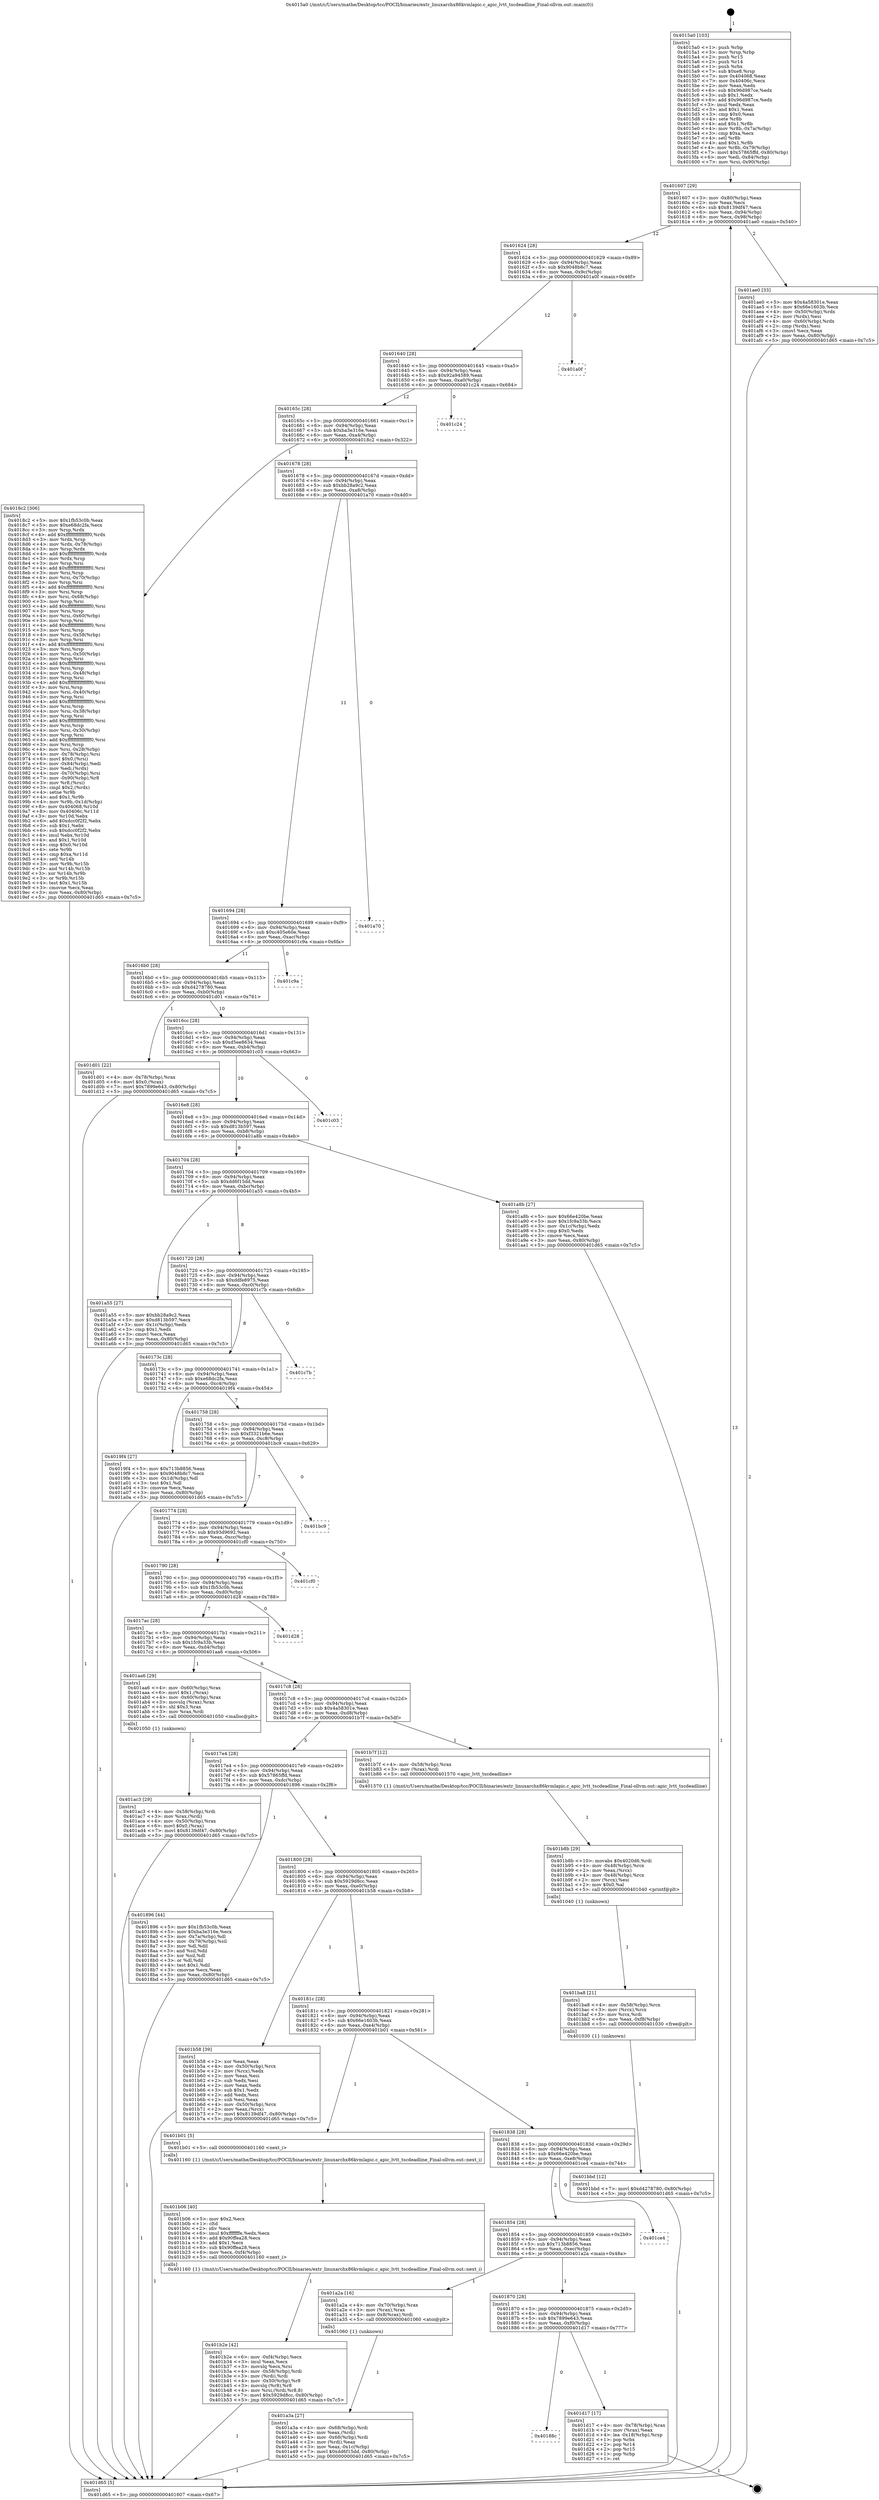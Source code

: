 digraph "0x4015a0" {
  label = "0x4015a0 (/mnt/c/Users/mathe/Desktop/tcc/POCII/binaries/extr_linuxarchx86kvmlapic.c_apic_lvtt_tscdeadline_Final-ollvm.out::main(0))"
  labelloc = "t"
  node[shape=record]

  Entry [label="",width=0.3,height=0.3,shape=circle,fillcolor=black,style=filled]
  "0x401607" [label="{
     0x401607 [29]\l
     | [instrs]\l
     &nbsp;&nbsp;0x401607 \<+3\>: mov -0x80(%rbp),%eax\l
     &nbsp;&nbsp;0x40160a \<+2\>: mov %eax,%ecx\l
     &nbsp;&nbsp;0x40160c \<+6\>: sub $0x8139df47,%ecx\l
     &nbsp;&nbsp;0x401612 \<+6\>: mov %eax,-0x94(%rbp)\l
     &nbsp;&nbsp;0x401618 \<+6\>: mov %ecx,-0x98(%rbp)\l
     &nbsp;&nbsp;0x40161e \<+6\>: je 0000000000401ae0 \<main+0x540\>\l
  }"]
  "0x401ae0" [label="{
     0x401ae0 [33]\l
     | [instrs]\l
     &nbsp;&nbsp;0x401ae0 \<+5\>: mov $0x4a58301e,%eax\l
     &nbsp;&nbsp;0x401ae5 \<+5\>: mov $0x66e1603b,%ecx\l
     &nbsp;&nbsp;0x401aea \<+4\>: mov -0x50(%rbp),%rdx\l
     &nbsp;&nbsp;0x401aee \<+2\>: mov (%rdx),%esi\l
     &nbsp;&nbsp;0x401af0 \<+4\>: mov -0x60(%rbp),%rdx\l
     &nbsp;&nbsp;0x401af4 \<+2\>: cmp (%rdx),%esi\l
     &nbsp;&nbsp;0x401af6 \<+3\>: cmovl %ecx,%eax\l
     &nbsp;&nbsp;0x401af9 \<+3\>: mov %eax,-0x80(%rbp)\l
     &nbsp;&nbsp;0x401afc \<+5\>: jmp 0000000000401d65 \<main+0x7c5\>\l
  }"]
  "0x401624" [label="{
     0x401624 [28]\l
     | [instrs]\l
     &nbsp;&nbsp;0x401624 \<+5\>: jmp 0000000000401629 \<main+0x89\>\l
     &nbsp;&nbsp;0x401629 \<+6\>: mov -0x94(%rbp),%eax\l
     &nbsp;&nbsp;0x40162f \<+5\>: sub $0x9048b8c7,%eax\l
     &nbsp;&nbsp;0x401634 \<+6\>: mov %eax,-0x9c(%rbp)\l
     &nbsp;&nbsp;0x40163a \<+6\>: je 0000000000401a0f \<main+0x46f\>\l
  }"]
  Exit [label="",width=0.3,height=0.3,shape=circle,fillcolor=black,style=filled,peripheries=2]
  "0x401a0f" [label="{
     0x401a0f\l
  }", style=dashed]
  "0x401640" [label="{
     0x401640 [28]\l
     | [instrs]\l
     &nbsp;&nbsp;0x401640 \<+5\>: jmp 0000000000401645 \<main+0xa5\>\l
     &nbsp;&nbsp;0x401645 \<+6\>: mov -0x94(%rbp),%eax\l
     &nbsp;&nbsp;0x40164b \<+5\>: sub $0x92a94589,%eax\l
     &nbsp;&nbsp;0x401650 \<+6\>: mov %eax,-0xa0(%rbp)\l
     &nbsp;&nbsp;0x401656 \<+6\>: je 0000000000401c24 \<main+0x684\>\l
  }"]
  "0x40188c" [label="{
     0x40188c\l
  }", style=dashed]
  "0x401c24" [label="{
     0x401c24\l
  }", style=dashed]
  "0x40165c" [label="{
     0x40165c [28]\l
     | [instrs]\l
     &nbsp;&nbsp;0x40165c \<+5\>: jmp 0000000000401661 \<main+0xc1\>\l
     &nbsp;&nbsp;0x401661 \<+6\>: mov -0x94(%rbp),%eax\l
     &nbsp;&nbsp;0x401667 \<+5\>: sub $0xba3e316e,%eax\l
     &nbsp;&nbsp;0x40166c \<+6\>: mov %eax,-0xa4(%rbp)\l
     &nbsp;&nbsp;0x401672 \<+6\>: je 00000000004018c2 \<main+0x322\>\l
  }"]
  "0x401d17" [label="{
     0x401d17 [17]\l
     | [instrs]\l
     &nbsp;&nbsp;0x401d17 \<+4\>: mov -0x78(%rbp),%rax\l
     &nbsp;&nbsp;0x401d1b \<+2\>: mov (%rax),%eax\l
     &nbsp;&nbsp;0x401d1d \<+4\>: lea -0x18(%rbp),%rsp\l
     &nbsp;&nbsp;0x401d21 \<+1\>: pop %rbx\l
     &nbsp;&nbsp;0x401d22 \<+2\>: pop %r14\l
     &nbsp;&nbsp;0x401d24 \<+2\>: pop %r15\l
     &nbsp;&nbsp;0x401d26 \<+1\>: pop %rbp\l
     &nbsp;&nbsp;0x401d27 \<+1\>: ret\l
  }"]
  "0x4018c2" [label="{
     0x4018c2 [306]\l
     | [instrs]\l
     &nbsp;&nbsp;0x4018c2 \<+5\>: mov $0x1fb53c0b,%eax\l
     &nbsp;&nbsp;0x4018c7 \<+5\>: mov $0xe68dc2fa,%ecx\l
     &nbsp;&nbsp;0x4018cc \<+3\>: mov %rsp,%rdx\l
     &nbsp;&nbsp;0x4018cf \<+4\>: add $0xfffffffffffffff0,%rdx\l
     &nbsp;&nbsp;0x4018d3 \<+3\>: mov %rdx,%rsp\l
     &nbsp;&nbsp;0x4018d6 \<+4\>: mov %rdx,-0x78(%rbp)\l
     &nbsp;&nbsp;0x4018da \<+3\>: mov %rsp,%rdx\l
     &nbsp;&nbsp;0x4018dd \<+4\>: add $0xfffffffffffffff0,%rdx\l
     &nbsp;&nbsp;0x4018e1 \<+3\>: mov %rdx,%rsp\l
     &nbsp;&nbsp;0x4018e4 \<+3\>: mov %rsp,%rsi\l
     &nbsp;&nbsp;0x4018e7 \<+4\>: add $0xfffffffffffffff0,%rsi\l
     &nbsp;&nbsp;0x4018eb \<+3\>: mov %rsi,%rsp\l
     &nbsp;&nbsp;0x4018ee \<+4\>: mov %rsi,-0x70(%rbp)\l
     &nbsp;&nbsp;0x4018f2 \<+3\>: mov %rsp,%rsi\l
     &nbsp;&nbsp;0x4018f5 \<+4\>: add $0xfffffffffffffff0,%rsi\l
     &nbsp;&nbsp;0x4018f9 \<+3\>: mov %rsi,%rsp\l
     &nbsp;&nbsp;0x4018fc \<+4\>: mov %rsi,-0x68(%rbp)\l
     &nbsp;&nbsp;0x401900 \<+3\>: mov %rsp,%rsi\l
     &nbsp;&nbsp;0x401903 \<+4\>: add $0xfffffffffffffff0,%rsi\l
     &nbsp;&nbsp;0x401907 \<+3\>: mov %rsi,%rsp\l
     &nbsp;&nbsp;0x40190a \<+4\>: mov %rsi,-0x60(%rbp)\l
     &nbsp;&nbsp;0x40190e \<+3\>: mov %rsp,%rsi\l
     &nbsp;&nbsp;0x401911 \<+4\>: add $0xfffffffffffffff0,%rsi\l
     &nbsp;&nbsp;0x401915 \<+3\>: mov %rsi,%rsp\l
     &nbsp;&nbsp;0x401918 \<+4\>: mov %rsi,-0x58(%rbp)\l
     &nbsp;&nbsp;0x40191c \<+3\>: mov %rsp,%rsi\l
     &nbsp;&nbsp;0x40191f \<+4\>: add $0xfffffffffffffff0,%rsi\l
     &nbsp;&nbsp;0x401923 \<+3\>: mov %rsi,%rsp\l
     &nbsp;&nbsp;0x401926 \<+4\>: mov %rsi,-0x50(%rbp)\l
     &nbsp;&nbsp;0x40192a \<+3\>: mov %rsp,%rsi\l
     &nbsp;&nbsp;0x40192d \<+4\>: add $0xfffffffffffffff0,%rsi\l
     &nbsp;&nbsp;0x401931 \<+3\>: mov %rsi,%rsp\l
     &nbsp;&nbsp;0x401934 \<+4\>: mov %rsi,-0x48(%rbp)\l
     &nbsp;&nbsp;0x401938 \<+3\>: mov %rsp,%rsi\l
     &nbsp;&nbsp;0x40193b \<+4\>: add $0xfffffffffffffff0,%rsi\l
     &nbsp;&nbsp;0x40193f \<+3\>: mov %rsi,%rsp\l
     &nbsp;&nbsp;0x401942 \<+4\>: mov %rsi,-0x40(%rbp)\l
     &nbsp;&nbsp;0x401946 \<+3\>: mov %rsp,%rsi\l
     &nbsp;&nbsp;0x401949 \<+4\>: add $0xfffffffffffffff0,%rsi\l
     &nbsp;&nbsp;0x40194d \<+3\>: mov %rsi,%rsp\l
     &nbsp;&nbsp;0x401950 \<+4\>: mov %rsi,-0x38(%rbp)\l
     &nbsp;&nbsp;0x401954 \<+3\>: mov %rsp,%rsi\l
     &nbsp;&nbsp;0x401957 \<+4\>: add $0xfffffffffffffff0,%rsi\l
     &nbsp;&nbsp;0x40195b \<+3\>: mov %rsi,%rsp\l
     &nbsp;&nbsp;0x40195e \<+4\>: mov %rsi,-0x30(%rbp)\l
     &nbsp;&nbsp;0x401962 \<+3\>: mov %rsp,%rsi\l
     &nbsp;&nbsp;0x401965 \<+4\>: add $0xfffffffffffffff0,%rsi\l
     &nbsp;&nbsp;0x401969 \<+3\>: mov %rsi,%rsp\l
     &nbsp;&nbsp;0x40196c \<+4\>: mov %rsi,-0x28(%rbp)\l
     &nbsp;&nbsp;0x401970 \<+4\>: mov -0x78(%rbp),%rsi\l
     &nbsp;&nbsp;0x401974 \<+6\>: movl $0x0,(%rsi)\l
     &nbsp;&nbsp;0x40197a \<+6\>: mov -0x84(%rbp),%edi\l
     &nbsp;&nbsp;0x401980 \<+2\>: mov %edi,(%rdx)\l
     &nbsp;&nbsp;0x401982 \<+4\>: mov -0x70(%rbp),%rsi\l
     &nbsp;&nbsp;0x401986 \<+7\>: mov -0x90(%rbp),%r8\l
     &nbsp;&nbsp;0x40198d \<+3\>: mov %r8,(%rsi)\l
     &nbsp;&nbsp;0x401990 \<+3\>: cmpl $0x2,(%rdx)\l
     &nbsp;&nbsp;0x401993 \<+4\>: setne %r9b\l
     &nbsp;&nbsp;0x401997 \<+4\>: and $0x1,%r9b\l
     &nbsp;&nbsp;0x40199b \<+4\>: mov %r9b,-0x1d(%rbp)\l
     &nbsp;&nbsp;0x40199f \<+8\>: mov 0x404068,%r10d\l
     &nbsp;&nbsp;0x4019a7 \<+8\>: mov 0x40406c,%r11d\l
     &nbsp;&nbsp;0x4019af \<+3\>: mov %r10d,%ebx\l
     &nbsp;&nbsp;0x4019b2 \<+6\>: add $0xdcc0f2f2,%ebx\l
     &nbsp;&nbsp;0x4019b8 \<+3\>: sub $0x1,%ebx\l
     &nbsp;&nbsp;0x4019bb \<+6\>: sub $0xdcc0f2f2,%ebx\l
     &nbsp;&nbsp;0x4019c1 \<+4\>: imul %ebx,%r10d\l
     &nbsp;&nbsp;0x4019c5 \<+4\>: and $0x1,%r10d\l
     &nbsp;&nbsp;0x4019c9 \<+4\>: cmp $0x0,%r10d\l
     &nbsp;&nbsp;0x4019cd \<+4\>: sete %r9b\l
     &nbsp;&nbsp;0x4019d1 \<+4\>: cmp $0xa,%r11d\l
     &nbsp;&nbsp;0x4019d5 \<+4\>: setl %r14b\l
     &nbsp;&nbsp;0x4019d9 \<+3\>: mov %r9b,%r15b\l
     &nbsp;&nbsp;0x4019dc \<+3\>: and %r14b,%r15b\l
     &nbsp;&nbsp;0x4019df \<+3\>: xor %r14b,%r9b\l
     &nbsp;&nbsp;0x4019e2 \<+3\>: or %r9b,%r15b\l
     &nbsp;&nbsp;0x4019e5 \<+4\>: test $0x1,%r15b\l
     &nbsp;&nbsp;0x4019e9 \<+3\>: cmovne %ecx,%eax\l
     &nbsp;&nbsp;0x4019ec \<+3\>: mov %eax,-0x80(%rbp)\l
     &nbsp;&nbsp;0x4019ef \<+5\>: jmp 0000000000401d65 \<main+0x7c5\>\l
  }"]
  "0x401678" [label="{
     0x401678 [28]\l
     | [instrs]\l
     &nbsp;&nbsp;0x401678 \<+5\>: jmp 000000000040167d \<main+0xdd\>\l
     &nbsp;&nbsp;0x40167d \<+6\>: mov -0x94(%rbp),%eax\l
     &nbsp;&nbsp;0x401683 \<+5\>: sub $0xbb28a9c2,%eax\l
     &nbsp;&nbsp;0x401688 \<+6\>: mov %eax,-0xa8(%rbp)\l
     &nbsp;&nbsp;0x40168e \<+6\>: je 0000000000401a70 \<main+0x4d0\>\l
  }"]
  "0x401bbd" [label="{
     0x401bbd [12]\l
     | [instrs]\l
     &nbsp;&nbsp;0x401bbd \<+7\>: movl $0xd4278780,-0x80(%rbp)\l
     &nbsp;&nbsp;0x401bc4 \<+5\>: jmp 0000000000401d65 \<main+0x7c5\>\l
  }"]
  "0x401a70" [label="{
     0x401a70\l
  }", style=dashed]
  "0x401694" [label="{
     0x401694 [28]\l
     | [instrs]\l
     &nbsp;&nbsp;0x401694 \<+5\>: jmp 0000000000401699 \<main+0xf9\>\l
     &nbsp;&nbsp;0x401699 \<+6\>: mov -0x94(%rbp),%eax\l
     &nbsp;&nbsp;0x40169f \<+5\>: sub $0xc405e60e,%eax\l
     &nbsp;&nbsp;0x4016a4 \<+6\>: mov %eax,-0xac(%rbp)\l
     &nbsp;&nbsp;0x4016aa \<+6\>: je 0000000000401c9a \<main+0x6fa\>\l
  }"]
  "0x401ba8" [label="{
     0x401ba8 [21]\l
     | [instrs]\l
     &nbsp;&nbsp;0x401ba8 \<+4\>: mov -0x58(%rbp),%rcx\l
     &nbsp;&nbsp;0x401bac \<+3\>: mov (%rcx),%rcx\l
     &nbsp;&nbsp;0x401baf \<+3\>: mov %rcx,%rdi\l
     &nbsp;&nbsp;0x401bb2 \<+6\>: mov %eax,-0xf8(%rbp)\l
     &nbsp;&nbsp;0x401bb8 \<+5\>: call 0000000000401030 \<free@plt\>\l
     | [calls]\l
     &nbsp;&nbsp;0x401030 \{1\} (unknown)\l
  }"]
  "0x401c9a" [label="{
     0x401c9a\l
  }", style=dashed]
  "0x4016b0" [label="{
     0x4016b0 [28]\l
     | [instrs]\l
     &nbsp;&nbsp;0x4016b0 \<+5\>: jmp 00000000004016b5 \<main+0x115\>\l
     &nbsp;&nbsp;0x4016b5 \<+6\>: mov -0x94(%rbp),%eax\l
     &nbsp;&nbsp;0x4016bb \<+5\>: sub $0xd4278780,%eax\l
     &nbsp;&nbsp;0x4016c0 \<+6\>: mov %eax,-0xb0(%rbp)\l
     &nbsp;&nbsp;0x4016c6 \<+6\>: je 0000000000401d01 \<main+0x761\>\l
  }"]
  "0x401b8b" [label="{
     0x401b8b [29]\l
     | [instrs]\l
     &nbsp;&nbsp;0x401b8b \<+10\>: movabs $0x4020d6,%rdi\l
     &nbsp;&nbsp;0x401b95 \<+4\>: mov -0x48(%rbp),%rcx\l
     &nbsp;&nbsp;0x401b99 \<+2\>: mov %eax,(%rcx)\l
     &nbsp;&nbsp;0x401b9b \<+4\>: mov -0x48(%rbp),%rcx\l
     &nbsp;&nbsp;0x401b9f \<+2\>: mov (%rcx),%esi\l
     &nbsp;&nbsp;0x401ba1 \<+2\>: mov $0x0,%al\l
     &nbsp;&nbsp;0x401ba3 \<+5\>: call 0000000000401040 \<printf@plt\>\l
     | [calls]\l
     &nbsp;&nbsp;0x401040 \{1\} (unknown)\l
  }"]
  "0x401d01" [label="{
     0x401d01 [22]\l
     | [instrs]\l
     &nbsp;&nbsp;0x401d01 \<+4\>: mov -0x78(%rbp),%rax\l
     &nbsp;&nbsp;0x401d05 \<+6\>: movl $0x0,(%rax)\l
     &nbsp;&nbsp;0x401d0b \<+7\>: movl $0x7899e643,-0x80(%rbp)\l
     &nbsp;&nbsp;0x401d12 \<+5\>: jmp 0000000000401d65 \<main+0x7c5\>\l
  }"]
  "0x4016cc" [label="{
     0x4016cc [28]\l
     | [instrs]\l
     &nbsp;&nbsp;0x4016cc \<+5\>: jmp 00000000004016d1 \<main+0x131\>\l
     &nbsp;&nbsp;0x4016d1 \<+6\>: mov -0x94(%rbp),%eax\l
     &nbsp;&nbsp;0x4016d7 \<+5\>: sub $0xd5ee8634,%eax\l
     &nbsp;&nbsp;0x4016dc \<+6\>: mov %eax,-0xb4(%rbp)\l
     &nbsp;&nbsp;0x4016e2 \<+6\>: je 0000000000401c03 \<main+0x663\>\l
  }"]
  "0x401b2e" [label="{
     0x401b2e [42]\l
     | [instrs]\l
     &nbsp;&nbsp;0x401b2e \<+6\>: mov -0xf4(%rbp),%ecx\l
     &nbsp;&nbsp;0x401b34 \<+3\>: imul %eax,%ecx\l
     &nbsp;&nbsp;0x401b37 \<+3\>: movslq %ecx,%rsi\l
     &nbsp;&nbsp;0x401b3a \<+4\>: mov -0x58(%rbp),%rdi\l
     &nbsp;&nbsp;0x401b3e \<+3\>: mov (%rdi),%rdi\l
     &nbsp;&nbsp;0x401b41 \<+4\>: mov -0x50(%rbp),%r8\l
     &nbsp;&nbsp;0x401b45 \<+3\>: movslq (%r8),%r8\l
     &nbsp;&nbsp;0x401b48 \<+4\>: mov %rsi,(%rdi,%r8,8)\l
     &nbsp;&nbsp;0x401b4c \<+7\>: movl $0x5929d8cc,-0x80(%rbp)\l
     &nbsp;&nbsp;0x401b53 \<+5\>: jmp 0000000000401d65 \<main+0x7c5\>\l
  }"]
  "0x401c03" [label="{
     0x401c03\l
  }", style=dashed]
  "0x4016e8" [label="{
     0x4016e8 [28]\l
     | [instrs]\l
     &nbsp;&nbsp;0x4016e8 \<+5\>: jmp 00000000004016ed \<main+0x14d\>\l
     &nbsp;&nbsp;0x4016ed \<+6\>: mov -0x94(%rbp),%eax\l
     &nbsp;&nbsp;0x4016f3 \<+5\>: sub $0xd813b597,%eax\l
     &nbsp;&nbsp;0x4016f8 \<+6\>: mov %eax,-0xb8(%rbp)\l
     &nbsp;&nbsp;0x4016fe \<+6\>: je 0000000000401a8b \<main+0x4eb\>\l
  }"]
  "0x401b06" [label="{
     0x401b06 [40]\l
     | [instrs]\l
     &nbsp;&nbsp;0x401b06 \<+5\>: mov $0x2,%ecx\l
     &nbsp;&nbsp;0x401b0b \<+1\>: cltd\l
     &nbsp;&nbsp;0x401b0c \<+2\>: idiv %ecx\l
     &nbsp;&nbsp;0x401b0e \<+6\>: imul $0xfffffffe,%edx,%ecx\l
     &nbsp;&nbsp;0x401b14 \<+6\>: add $0x90ffea28,%ecx\l
     &nbsp;&nbsp;0x401b1a \<+3\>: add $0x1,%ecx\l
     &nbsp;&nbsp;0x401b1d \<+6\>: sub $0x90ffea28,%ecx\l
     &nbsp;&nbsp;0x401b23 \<+6\>: mov %ecx,-0xf4(%rbp)\l
     &nbsp;&nbsp;0x401b29 \<+5\>: call 0000000000401160 \<next_i\>\l
     | [calls]\l
     &nbsp;&nbsp;0x401160 \{1\} (/mnt/c/Users/mathe/Desktop/tcc/POCII/binaries/extr_linuxarchx86kvmlapic.c_apic_lvtt_tscdeadline_Final-ollvm.out::next_i)\l
  }"]
  "0x401a8b" [label="{
     0x401a8b [27]\l
     | [instrs]\l
     &nbsp;&nbsp;0x401a8b \<+5\>: mov $0x66e420be,%eax\l
     &nbsp;&nbsp;0x401a90 \<+5\>: mov $0x1fc9a33b,%ecx\l
     &nbsp;&nbsp;0x401a95 \<+3\>: mov -0x1c(%rbp),%edx\l
     &nbsp;&nbsp;0x401a98 \<+3\>: cmp $0x0,%edx\l
     &nbsp;&nbsp;0x401a9b \<+3\>: cmove %ecx,%eax\l
     &nbsp;&nbsp;0x401a9e \<+3\>: mov %eax,-0x80(%rbp)\l
     &nbsp;&nbsp;0x401aa1 \<+5\>: jmp 0000000000401d65 \<main+0x7c5\>\l
  }"]
  "0x401704" [label="{
     0x401704 [28]\l
     | [instrs]\l
     &nbsp;&nbsp;0x401704 \<+5\>: jmp 0000000000401709 \<main+0x169\>\l
     &nbsp;&nbsp;0x401709 \<+6\>: mov -0x94(%rbp),%eax\l
     &nbsp;&nbsp;0x40170f \<+5\>: sub $0xdd6f15dd,%eax\l
     &nbsp;&nbsp;0x401714 \<+6\>: mov %eax,-0xbc(%rbp)\l
     &nbsp;&nbsp;0x40171a \<+6\>: je 0000000000401a55 \<main+0x4b5\>\l
  }"]
  "0x401ac3" [label="{
     0x401ac3 [29]\l
     | [instrs]\l
     &nbsp;&nbsp;0x401ac3 \<+4\>: mov -0x58(%rbp),%rdi\l
     &nbsp;&nbsp;0x401ac7 \<+3\>: mov %rax,(%rdi)\l
     &nbsp;&nbsp;0x401aca \<+4\>: mov -0x50(%rbp),%rax\l
     &nbsp;&nbsp;0x401ace \<+6\>: movl $0x0,(%rax)\l
     &nbsp;&nbsp;0x401ad4 \<+7\>: movl $0x8139df47,-0x80(%rbp)\l
     &nbsp;&nbsp;0x401adb \<+5\>: jmp 0000000000401d65 \<main+0x7c5\>\l
  }"]
  "0x401a55" [label="{
     0x401a55 [27]\l
     | [instrs]\l
     &nbsp;&nbsp;0x401a55 \<+5\>: mov $0xbb28a9c2,%eax\l
     &nbsp;&nbsp;0x401a5a \<+5\>: mov $0xd813b597,%ecx\l
     &nbsp;&nbsp;0x401a5f \<+3\>: mov -0x1c(%rbp),%edx\l
     &nbsp;&nbsp;0x401a62 \<+3\>: cmp $0x1,%edx\l
     &nbsp;&nbsp;0x401a65 \<+3\>: cmovl %ecx,%eax\l
     &nbsp;&nbsp;0x401a68 \<+3\>: mov %eax,-0x80(%rbp)\l
     &nbsp;&nbsp;0x401a6b \<+5\>: jmp 0000000000401d65 \<main+0x7c5\>\l
  }"]
  "0x401720" [label="{
     0x401720 [28]\l
     | [instrs]\l
     &nbsp;&nbsp;0x401720 \<+5\>: jmp 0000000000401725 \<main+0x185\>\l
     &nbsp;&nbsp;0x401725 \<+6\>: mov -0x94(%rbp),%eax\l
     &nbsp;&nbsp;0x40172b \<+5\>: sub $0xddfe8975,%eax\l
     &nbsp;&nbsp;0x401730 \<+6\>: mov %eax,-0xc0(%rbp)\l
     &nbsp;&nbsp;0x401736 \<+6\>: je 0000000000401c7b \<main+0x6db\>\l
  }"]
  "0x401a3a" [label="{
     0x401a3a [27]\l
     | [instrs]\l
     &nbsp;&nbsp;0x401a3a \<+4\>: mov -0x68(%rbp),%rdi\l
     &nbsp;&nbsp;0x401a3e \<+2\>: mov %eax,(%rdi)\l
     &nbsp;&nbsp;0x401a40 \<+4\>: mov -0x68(%rbp),%rdi\l
     &nbsp;&nbsp;0x401a44 \<+2\>: mov (%rdi),%eax\l
     &nbsp;&nbsp;0x401a46 \<+3\>: mov %eax,-0x1c(%rbp)\l
     &nbsp;&nbsp;0x401a49 \<+7\>: movl $0xdd6f15dd,-0x80(%rbp)\l
     &nbsp;&nbsp;0x401a50 \<+5\>: jmp 0000000000401d65 \<main+0x7c5\>\l
  }"]
  "0x401c7b" [label="{
     0x401c7b\l
  }", style=dashed]
  "0x40173c" [label="{
     0x40173c [28]\l
     | [instrs]\l
     &nbsp;&nbsp;0x40173c \<+5\>: jmp 0000000000401741 \<main+0x1a1\>\l
     &nbsp;&nbsp;0x401741 \<+6\>: mov -0x94(%rbp),%eax\l
     &nbsp;&nbsp;0x401747 \<+5\>: sub $0xe68dc2fa,%eax\l
     &nbsp;&nbsp;0x40174c \<+6\>: mov %eax,-0xc4(%rbp)\l
     &nbsp;&nbsp;0x401752 \<+6\>: je 00000000004019f4 \<main+0x454\>\l
  }"]
  "0x401870" [label="{
     0x401870 [28]\l
     | [instrs]\l
     &nbsp;&nbsp;0x401870 \<+5\>: jmp 0000000000401875 \<main+0x2d5\>\l
     &nbsp;&nbsp;0x401875 \<+6\>: mov -0x94(%rbp),%eax\l
     &nbsp;&nbsp;0x40187b \<+5\>: sub $0x7899e643,%eax\l
     &nbsp;&nbsp;0x401880 \<+6\>: mov %eax,-0xf0(%rbp)\l
     &nbsp;&nbsp;0x401886 \<+6\>: je 0000000000401d17 \<main+0x777\>\l
  }"]
  "0x4019f4" [label="{
     0x4019f4 [27]\l
     | [instrs]\l
     &nbsp;&nbsp;0x4019f4 \<+5\>: mov $0x713b8856,%eax\l
     &nbsp;&nbsp;0x4019f9 \<+5\>: mov $0x9048b8c7,%ecx\l
     &nbsp;&nbsp;0x4019fe \<+3\>: mov -0x1d(%rbp),%dl\l
     &nbsp;&nbsp;0x401a01 \<+3\>: test $0x1,%dl\l
     &nbsp;&nbsp;0x401a04 \<+3\>: cmovne %ecx,%eax\l
     &nbsp;&nbsp;0x401a07 \<+3\>: mov %eax,-0x80(%rbp)\l
     &nbsp;&nbsp;0x401a0a \<+5\>: jmp 0000000000401d65 \<main+0x7c5\>\l
  }"]
  "0x401758" [label="{
     0x401758 [28]\l
     | [instrs]\l
     &nbsp;&nbsp;0x401758 \<+5\>: jmp 000000000040175d \<main+0x1bd\>\l
     &nbsp;&nbsp;0x40175d \<+6\>: mov -0x94(%rbp),%eax\l
     &nbsp;&nbsp;0x401763 \<+5\>: sub $0xf3321b6e,%eax\l
     &nbsp;&nbsp;0x401768 \<+6\>: mov %eax,-0xc8(%rbp)\l
     &nbsp;&nbsp;0x40176e \<+6\>: je 0000000000401bc9 \<main+0x629\>\l
  }"]
  "0x401a2a" [label="{
     0x401a2a [16]\l
     | [instrs]\l
     &nbsp;&nbsp;0x401a2a \<+4\>: mov -0x70(%rbp),%rax\l
     &nbsp;&nbsp;0x401a2e \<+3\>: mov (%rax),%rax\l
     &nbsp;&nbsp;0x401a31 \<+4\>: mov 0x8(%rax),%rdi\l
     &nbsp;&nbsp;0x401a35 \<+5\>: call 0000000000401060 \<atoi@plt\>\l
     | [calls]\l
     &nbsp;&nbsp;0x401060 \{1\} (unknown)\l
  }"]
  "0x401bc9" [label="{
     0x401bc9\l
  }", style=dashed]
  "0x401774" [label="{
     0x401774 [28]\l
     | [instrs]\l
     &nbsp;&nbsp;0x401774 \<+5\>: jmp 0000000000401779 \<main+0x1d9\>\l
     &nbsp;&nbsp;0x401779 \<+6\>: mov -0x94(%rbp),%eax\l
     &nbsp;&nbsp;0x40177f \<+5\>: sub $0x93d9692,%eax\l
     &nbsp;&nbsp;0x401784 \<+6\>: mov %eax,-0xcc(%rbp)\l
     &nbsp;&nbsp;0x40178a \<+6\>: je 0000000000401cf0 \<main+0x750\>\l
  }"]
  "0x401854" [label="{
     0x401854 [28]\l
     | [instrs]\l
     &nbsp;&nbsp;0x401854 \<+5\>: jmp 0000000000401859 \<main+0x2b9\>\l
     &nbsp;&nbsp;0x401859 \<+6\>: mov -0x94(%rbp),%eax\l
     &nbsp;&nbsp;0x40185f \<+5\>: sub $0x713b8856,%eax\l
     &nbsp;&nbsp;0x401864 \<+6\>: mov %eax,-0xec(%rbp)\l
     &nbsp;&nbsp;0x40186a \<+6\>: je 0000000000401a2a \<main+0x48a\>\l
  }"]
  "0x401cf0" [label="{
     0x401cf0\l
  }", style=dashed]
  "0x401790" [label="{
     0x401790 [28]\l
     | [instrs]\l
     &nbsp;&nbsp;0x401790 \<+5\>: jmp 0000000000401795 \<main+0x1f5\>\l
     &nbsp;&nbsp;0x401795 \<+6\>: mov -0x94(%rbp),%eax\l
     &nbsp;&nbsp;0x40179b \<+5\>: sub $0x1fb53c0b,%eax\l
     &nbsp;&nbsp;0x4017a0 \<+6\>: mov %eax,-0xd0(%rbp)\l
     &nbsp;&nbsp;0x4017a6 \<+6\>: je 0000000000401d28 \<main+0x788\>\l
  }"]
  "0x401ce4" [label="{
     0x401ce4\l
  }", style=dashed]
  "0x401d28" [label="{
     0x401d28\l
  }", style=dashed]
  "0x4017ac" [label="{
     0x4017ac [28]\l
     | [instrs]\l
     &nbsp;&nbsp;0x4017ac \<+5\>: jmp 00000000004017b1 \<main+0x211\>\l
     &nbsp;&nbsp;0x4017b1 \<+6\>: mov -0x94(%rbp),%eax\l
     &nbsp;&nbsp;0x4017b7 \<+5\>: sub $0x1fc9a33b,%eax\l
     &nbsp;&nbsp;0x4017bc \<+6\>: mov %eax,-0xd4(%rbp)\l
     &nbsp;&nbsp;0x4017c2 \<+6\>: je 0000000000401aa6 \<main+0x506\>\l
  }"]
  "0x401838" [label="{
     0x401838 [28]\l
     | [instrs]\l
     &nbsp;&nbsp;0x401838 \<+5\>: jmp 000000000040183d \<main+0x29d\>\l
     &nbsp;&nbsp;0x40183d \<+6\>: mov -0x94(%rbp),%eax\l
     &nbsp;&nbsp;0x401843 \<+5\>: sub $0x66e420be,%eax\l
     &nbsp;&nbsp;0x401848 \<+6\>: mov %eax,-0xe8(%rbp)\l
     &nbsp;&nbsp;0x40184e \<+6\>: je 0000000000401ce4 \<main+0x744\>\l
  }"]
  "0x401aa6" [label="{
     0x401aa6 [29]\l
     | [instrs]\l
     &nbsp;&nbsp;0x401aa6 \<+4\>: mov -0x60(%rbp),%rax\l
     &nbsp;&nbsp;0x401aaa \<+6\>: movl $0x1,(%rax)\l
     &nbsp;&nbsp;0x401ab0 \<+4\>: mov -0x60(%rbp),%rax\l
     &nbsp;&nbsp;0x401ab4 \<+3\>: movslq (%rax),%rax\l
     &nbsp;&nbsp;0x401ab7 \<+4\>: shl $0x3,%rax\l
     &nbsp;&nbsp;0x401abb \<+3\>: mov %rax,%rdi\l
     &nbsp;&nbsp;0x401abe \<+5\>: call 0000000000401050 \<malloc@plt\>\l
     | [calls]\l
     &nbsp;&nbsp;0x401050 \{1\} (unknown)\l
  }"]
  "0x4017c8" [label="{
     0x4017c8 [28]\l
     | [instrs]\l
     &nbsp;&nbsp;0x4017c8 \<+5\>: jmp 00000000004017cd \<main+0x22d\>\l
     &nbsp;&nbsp;0x4017cd \<+6\>: mov -0x94(%rbp),%eax\l
     &nbsp;&nbsp;0x4017d3 \<+5\>: sub $0x4a58301e,%eax\l
     &nbsp;&nbsp;0x4017d8 \<+6\>: mov %eax,-0xd8(%rbp)\l
     &nbsp;&nbsp;0x4017de \<+6\>: je 0000000000401b7f \<main+0x5df\>\l
  }"]
  "0x401b01" [label="{
     0x401b01 [5]\l
     | [instrs]\l
     &nbsp;&nbsp;0x401b01 \<+5\>: call 0000000000401160 \<next_i\>\l
     | [calls]\l
     &nbsp;&nbsp;0x401160 \{1\} (/mnt/c/Users/mathe/Desktop/tcc/POCII/binaries/extr_linuxarchx86kvmlapic.c_apic_lvtt_tscdeadline_Final-ollvm.out::next_i)\l
  }"]
  "0x401b7f" [label="{
     0x401b7f [12]\l
     | [instrs]\l
     &nbsp;&nbsp;0x401b7f \<+4\>: mov -0x58(%rbp),%rax\l
     &nbsp;&nbsp;0x401b83 \<+3\>: mov (%rax),%rdi\l
     &nbsp;&nbsp;0x401b86 \<+5\>: call 0000000000401570 \<apic_lvtt_tscdeadline\>\l
     | [calls]\l
     &nbsp;&nbsp;0x401570 \{1\} (/mnt/c/Users/mathe/Desktop/tcc/POCII/binaries/extr_linuxarchx86kvmlapic.c_apic_lvtt_tscdeadline_Final-ollvm.out::apic_lvtt_tscdeadline)\l
  }"]
  "0x4017e4" [label="{
     0x4017e4 [28]\l
     | [instrs]\l
     &nbsp;&nbsp;0x4017e4 \<+5\>: jmp 00000000004017e9 \<main+0x249\>\l
     &nbsp;&nbsp;0x4017e9 \<+6\>: mov -0x94(%rbp),%eax\l
     &nbsp;&nbsp;0x4017ef \<+5\>: sub $0x57865ffd,%eax\l
     &nbsp;&nbsp;0x4017f4 \<+6\>: mov %eax,-0xdc(%rbp)\l
     &nbsp;&nbsp;0x4017fa \<+6\>: je 0000000000401896 \<main+0x2f6\>\l
  }"]
  "0x40181c" [label="{
     0x40181c [28]\l
     | [instrs]\l
     &nbsp;&nbsp;0x40181c \<+5\>: jmp 0000000000401821 \<main+0x281\>\l
     &nbsp;&nbsp;0x401821 \<+6\>: mov -0x94(%rbp),%eax\l
     &nbsp;&nbsp;0x401827 \<+5\>: sub $0x66e1603b,%eax\l
     &nbsp;&nbsp;0x40182c \<+6\>: mov %eax,-0xe4(%rbp)\l
     &nbsp;&nbsp;0x401832 \<+6\>: je 0000000000401b01 \<main+0x561\>\l
  }"]
  "0x401896" [label="{
     0x401896 [44]\l
     | [instrs]\l
     &nbsp;&nbsp;0x401896 \<+5\>: mov $0x1fb53c0b,%eax\l
     &nbsp;&nbsp;0x40189b \<+5\>: mov $0xba3e316e,%ecx\l
     &nbsp;&nbsp;0x4018a0 \<+3\>: mov -0x7a(%rbp),%dl\l
     &nbsp;&nbsp;0x4018a3 \<+4\>: mov -0x79(%rbp),%sil\l
     &nbsp;&nbsp;0x4018a7 \<+3\>: mov %dl,%dil\l
     &nbsp;&nbsp;0x4018aa \<+3\>: and %sil,%dil\l
     &nbsp;&nbsp;0x4018ad \<+3\>: xor %sil,%dl\l
     &nbsp;&nbsp;0x4018b0 \<+3\>: or %dl,%dil\l
     &nbsp;&nbsp;0x4018b3 \<+4\>: test $0x1,%dil\l
     &nbsp;&nbsp;0x4018b7 \<+3\>: cmovne %ecx,%eax\l
     &nbsp;&nbsp;0x4018ba \<+3\>: mov %eax,-0x80(%rbp)\l
     &nbsp;&nbsp;0x4018bd \<+5\>: jmp 0000000000401d65 \<main+0x7c5\>\l
  }"]
  "0x401800" [label="{
     0x401800 [28]\l
     | [instrs]\l
     &nbsp;&nbsp;0x401800 \<+5\>: jmp 0000000000401805 \<main+0x265\>\l
     &nbsp;&nbsp;0x401805 \<+6\>: mov -0x94(%rbp),%eax\l
     &nbsp;&nbsp;0x40180b \<+5\>: sub $0x5929d8cc,%eax\l
     &nbsp;&nbsp;0x401810 \<+6\>: mov %eax,-0xe0(%rbp)\l
     &nbsp;&nbsp;0x401816 \<+6\>: je 0000000000401b58 \<main+0x5b8\>\l
  }"]
  "0x401d65" [label="{
     0x401d65 [5]\l
     | [instrs]\l
     &nbsp;&nbsp;0x401d65 \<+5\>: jmp 0000000000401607 \<main+0x67\>\l
  }"]
  "0x4015a0" [label="{
     0x4015a0 [103]\l
     | [instrs]\l
     &nbsp;&nbsp;0x4015a0 \<+1\>: push %rbp\l
     &nbsp;&nbsp;0x4015a1 \<+3\>: mov %rsp,%rbp\l
     &nbsp;&nbsp;0x4015a4 \<+2\>: push %r15\l
     &nbsp;&nbsp;0x4015a6 \<+2\>: push %r14\l
     &nbsp;&nbsp;0x4015a8 \<+1\>: push %rbx\l
     &nbsp;&nbsp;0x4015a9 \<+7\>: sub $0xe8,%rsp\l
     &nbsp;&nbsp;0x4015b0 \<+7\>: mov 0x404068,%eax\l
     &nbsp;&nbsp;0x4015b7 \<+7\>: mov 0x40406c,%ecx\l
     &nbsp;&nbsp;0x4015be \<+2\>: mov %eax,%edx\l
     &nbsp;&nbsp;0x4015c0 \<+6\>: sub $0x96d987ce,%edx\l
     &nbsp;&nbsp;0x4015c6 \<+3\>: sub $0x1,%edx\l
     &nbsp;&nbsp;0x4015c9 \<+6\>: add $0x96d987ce,%edx\l
     &nbsp;&nbsp;0x4015cf \<+3\>: imul %edx,%eax\l
     &nbsp;&nbsp;0x4015d2 \<+3\>: and $0x1,%eax\l
     &nbsp;&nbsp;0x4015d5 \<+3\>: cmp $0x0,%eax\l
     &nbsp;&nbsp;0x4015d8 \<+4\>: sete %r8b\l
     &nbsp;&nbsp;0x4015dc \<+4\>: and $0x1,%r8b\l
     &nbsp;&nbsp;0x4015e0 \<+4\>: mov %r8b,-0x7a(%rbp)\l
     &nbsp;&nbsp;0x4015e4 \<+3\>: cmp $0xa,%ecx\l
     &nbsp;&nbsp;0x4015e7 \<+4\>: setl %r8b\l
     &nbsp;&nbsp;0x4015eb \<+4\>: and $0x1,%r8b\l
     &nbsp;&nbsp;0x4015ef \<+4\>: mov %r8b,-0x79(%rbp)\l
     &nbsp;&nbsp;0x4015f3 \<+7\>: movl $0x57865ffd,-0x80(%rbp)\l
     &nbsp;&nbsp;0x4015fa \<+6\>: mov %edi,-0x84(%rbp)\l
     &nbsp;&nbsp;0x401600 \<+7\>: mov %rsi,-0x90(%rbp)\l
  }"]
  "0x401b58" [label="{
     0x401b58 [39]\l
     | [instrs]\l
     &nbsp;&nbsp;0x401b58 \<+2\>: xor %eax,%eax\l
     &nbsp;&nbsp;0x401b5a \<+4\>: mov -0x50(%rbp),%rcx\l
     &nbsp;&nbsp;0x401b5e \<+2\>: mov (%rcx),%edx\l
     &nbsp;&nbsp;0x401b60 \<+2\>: mov %eax,%esi\l
     &nbsp;&nbsp;0x401b62 \<+2\>: sub %edx,%esi\l
     &nbsp;&nbsp;0x401b64 \<+2\>: mov %eax,%edx\l
     &nbsp;&nbsp;0x401b66 \<+3\>: sub $0x1,%edx\l
     &nbsp;&nbsp;0x401b69 \<+2\>: add %edx,%esi\l
     &nbsp;&nbsp;0x401b6b \<+2\>: sub %esi,%eax\l
     &nbsp;&nbsp;0x401b6d \<+4\>: mov -0x50(%rbp),%rcx\l
     &nbsp;&nbsp;0x401b71 \<+2\>: mov %eax,(%rcx)\l
     &nbsp;&nbsp;0x401b73 \<+7\>: movl $0x8139df47,-0x80(%rbp)\l
     &nbsp;&nbsp;0x401b7a \<+5\>: jmp 0000000000401d65 \<main+0x7c5\>\l
  }"]
  Entry -> "0x4015a0" [label=" 1"]
  "0x401607" -> "0x401ae0" [label=" 2"]
  "0x401607" -> "0x401624" [label=" 12"]
  "0x401d17" -> Exit [label=" 1"]
  "0x401624" -> "0x401a0f" [label=" 0"]
  "0x401624" -> "0x401640" [label=" 12"]
  "0x401870" -> "0x40188c" [label=" 0"]
  "0x401640" -> "0x401c24" [label=" 0"]
  "0x401640" -> "0x40165c" [label=" 12"]
  "0x401870" -> "0x401d17" [label=" 1"]
  "0x40165c" -> "0x4018c2" [label=" 1"]
  "0x40165c" -> "0x401678" [label=" 11"]
  "0x401d01" -> "0x401d65" [label=" 1"]
  "0x401678" -> "0x401a70" [label=" 0"]
  "0x401678" -> "0x401694" [label=" 11"]
  "0x401bbd" -> "0x401d65" [label=" 1"]
  "0x401694" -> "0x401c9a" [label=" 0"]
  "0x401694" -> "0x4016b0" [label=" 11"]
  "0x401ba8" -> "0x401bbd" [label=" 1"]
  "0x4016b0" -> "0x401d01" [label=" 1"]
  "0x4016b0" -> "0x4016cc" [label=" 10"]
  "0x401b8b" -> "0x401ba8" [label=" 1"]
  "0x4016cc" -> "0x401c03" [label=" 0"]
  "0x4016cc" -> "0x4016e8" [label=" 10"]
  "0x401b7f" -> "0x401b8b" [label=" 1"]
  "0x4016e8" -> "0x401a8b" [label=" 1"]
  "0x4016e8" -> "0x401704" [label=" 9"]
  "0x401b58" -> "0x401d65" [label=" 1"]
  "0x401704" -> "0x401a55" [label=" 1"]
  "0x401704" -> "0x401720" [label=" 8"]
  "0x401b2e" -> "0x401d65" [label=" 1"]
  "0x401720" -> "0x401c7b" [label=" 0"]
  "0x401720" -> "0x40173c" [label=" 8"]
  "0x401b06" -> "0x401b2e" [label=" 1"]
  "0x40173c" -> "0x4019f4" [label=" 1"]
  "0x40173c" -> "0x401758" [label=" 7"]
  "0x401b01" -> "0x401b06" [label=" 1"]
  "0x401758" -> "0x401bc9" [label=" 0"]
  "0x401758" -> "0x401774" [label=" 7"]
  "0x401ae0" -> "0x401d65" [label=" 2"]
  "0x401774" -> "0x401cf0" [label=" 0"]
  "0x401774" -> "0x401790" [label=" 7"]
  "0x401aa6" -> "0x401ac3" [label=" 1"]
  "0x401790" -> "0x401d28" [label=" 0"]
  "0x401790" -> "0x4017ac" [label=" 7"]
  "0x401a8b" -> "0x401d65" [label=" 1"]
  "0x4017ac" -> "0x401aa6" [label=" 1"]
  "0x4017ac" -> "0x4017c8" [label=" 6"]
  "0x401a3a" -> "0x401d65" [label=" 1"]
  "0x4017c8" -> "0x401b7f" [label=" 1"]
  "0x4017c8" -> "0x4017e4" [label=" 5"]
  "0x401a2a" -> "0x401a3a" [label=" 1"]
  "0x4017e4" -> "0x401896" [label=" 1"]
  "0x4017e4" -> "0x401800" [label=" 4"]
  "0x401896" -> "0x401d65" [label=" 1"]
  "0x4015a0" -> "0x401607" [label=" 1"]
  "0x401d65" -> "0x401607" [label=" 13"]
  "0x401854" -> "0x401a2a" [label=" 1"]
  "0x4018c2" -> "0x401d65" [label=" 1"]
  "0x4019f4" -> "0x401d65" [label=" 1"]
  "0x401ac3" -> "0x401d65" [label=" 1"]
  "0x401800" -> "0x401b58" [label=" 1"]
  "0x401800" -> "0x40181c" [label=" 3"]
  "0x401854" -> "0x401870" [label=" 1"]
  "0x40181c" -> "0x401b01" [label=" 1"]
  "0x40181c" -> "0x401838" [label=" 2"]
  "0x401a55" -> "0x401d65" [label=" 1"]
  "0x401838" -> "0x401ce4" [label=" 0"]
  "0x401838" -> "0x401854" [label=" 2"]
}
